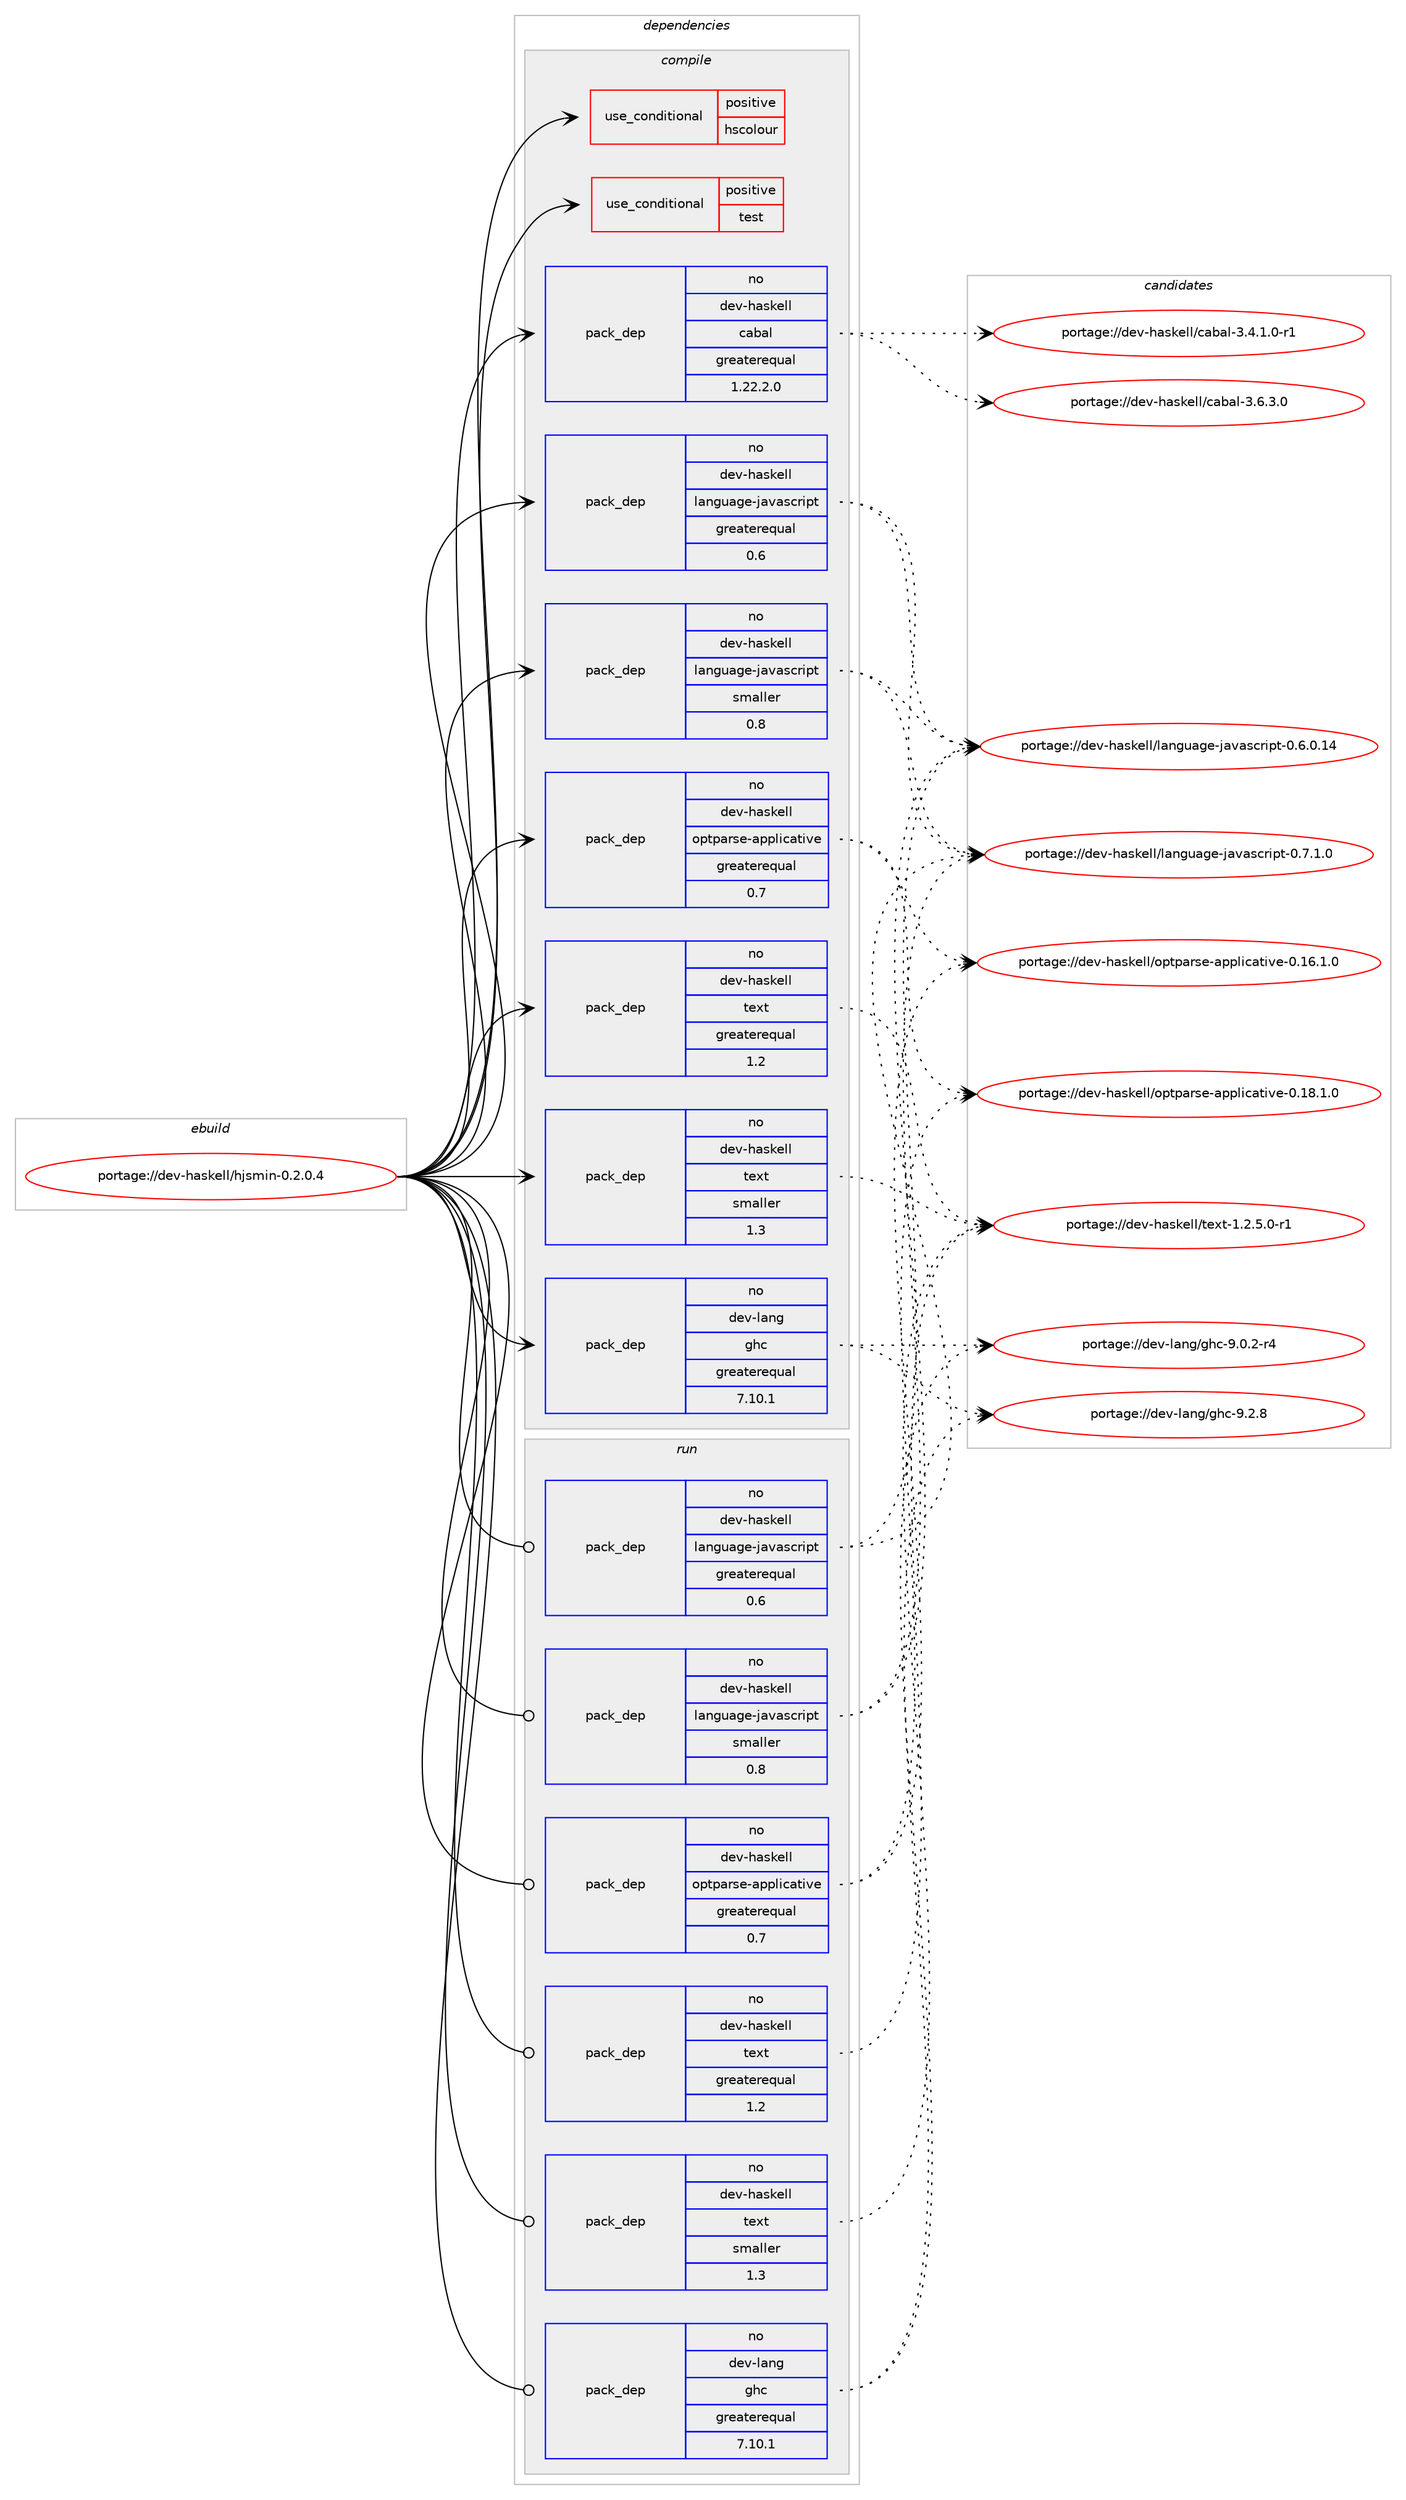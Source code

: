 digraph prolog {

# *************
# Graph options
# *************

newrank=true;
concentrate=true;
compound=true;
graph [rankdir=LR,fontname=Helvetica,fontsize=10,ranksep=1.5];#, ranksep=2.5, nodesep=0.2];
edge  [arrowhead=vee];
node  [fontname=Helvetica,fontsize=10];

# **********
# The ebuild
# **********

subgraph cluster_leftcol {
color=gray;
rank=same;
label=<<i>ebuild</i>>;
id [label="portage://dev-haskell/hjsmin-0.2.0.4", color=red, width=4, href="../dev-haskell/hjsmin-0.2.0.4.svg"];
}

# ****************
# The dependencies
# ****************

subgraph cluster_midcol {
color=gray;
label=<<i>dependencies</i>>;
subgraph cluster_compile {
fillcolor="#eeeeee";
style=filled;
label=<<i>compile</i>>;
subgraph cond19874 {
dependency38108 [label=<<TABLE BORDER="0" CELLBORDER="1" CELLSPACING="0" CELLPADDING="4"><TR><TD ROWSPAN="3" CELLPADDING="10">use_conditional</TD></TR><TR><TD>positive</TD></TR><TR><TD>hscolour</TD></TR></TABLE>>, shape=none, color=red];
# *** BEGIN UNKNOWN DEPENDENCY TYPE (TODO) ***
# dependency38108 -> package_dependency(portage://dev-haskell/hjsmin-0.2.0.4,install,no,dev-haskell,hscolour,none,[,,],[],[])
# *** END UNKNOWN DEPENDENCY TYPE (TODO) ***

}
id:e -> dependency38108:w [weight=20,style="solid",arrowhead="vee"];
subgraph cond19875 {
dependency38109 [label=<<TABLE BORDER="0" CELLBORDER="1" CELLSPACING="0" CELLPADDING="4"><TR><TD ROWSPAN="3" CELLPADDING="10">use_conditional</TD></TR><TR><TD>positive</TD></TR><TR><TD>test</TD></TR></TABLE>>, shape=none, color=red];
# *** BEGIN UNKNOWN DEPENDENCY TYPE (TODO) ***
# dependency38109 -> package_dependency(portage://dev-haskell/hjsmin-0.2.0.4,install,no,dev-haskell,extra,none,[,,],[],[])
# *** END UNKNOWN DEPENDENCY TYPE (TODO) ***

}
id:e -> dependency38109:w [weight=20,style="solid",arrowhead="vee"];
subgraph pack17271 {
dependency38110 [label=<<TABLE BORDER="0" CELLBORDER="1" CELLSPACING="0" CELLPADDING="4" WIDTH="220"><TR><TD ROWSPAN="6" CELLPADDING="30">pack_dep</TD></TR><TR><TD WIDTH="110">no</TD></TR><TR><TD>dev-haskell</TD></TR><TR><TD>cabal</TD></TR><TR><TD>greaterequal</TD></TR><TR><TD>1.22.2.0</TD></TR></TABLE>>, shape=none, color=blue];
}
id:e -> dependency38110:w [weight=20,style="solid",arrowhead="vee"];
subgraph pack17272 {
dependency38111 [label=<<TABLE BORDER="0" CELLBORDER="1" CELLSPACING="0" CELLPADDING="4" WIDTH="220"><TR><TD ROWSPAN="6" CELLPADDING="30">pack_dep</TD></TR><TR><TD WIDTH="110">no</TD></TR><TR><TD>dev-haskell</TD></TR><TR><TD>language-javascript</TD></TR><TR><TD>greaterequal</TD></TR><TR><TD>0.6</TD></TR></TABLE>>, shape=none, color=blue];
}
id:e -> dependency38111:w [weight=20,style="solid",arrowhead="vee"];
subgraph pack17273 {
dependency38112 [label=<<TABLE BORDER="0" CELLBORDER="1" CELLSPACING="0" CELLPADDING="4" WIDTH="220"><TR><TD ROWSPAN="6" CELLPADDING="30">pack_dep</TD></TR><TR><TD WIDTH="110">no</TD></TR><TR><TD>dev-haskell</TD></TR><TR><TD>language-javascript</TD></TR><TR><TD>smaller</TD></TR><TR><TD>0.8</TD></TR></TABLE>>, shape=none, color=blue];
}
id:e -> dependency38112:w [weight=20,style="solid",arrowhead="vee"];
subgraph pack17274 {
dependency38113 [label=<<TABLE BORDER="0" CELLBORDER="1" CELLSPACING="0" CELLPADDING="4" WIDTH="220"><TR><TD ROWSPAN="6" CELLPADDING="30">pack_dep</TD></TR><TR><TD WIDTH="110">no</TD></TR><TR><TD>dev-haskell</TD></TR><TR><TD>optparse-applicative</TD></TR><TR><TD>greaterequal</TD></TR><TR><TD>0.7</TD></TR></TABLE>>, shape=none, color=blue];
}
id:e -> dependency38113:w [weight=20,style="solid",arrowhead="vee"];
subgraph pack17275 {
dependency38114 [label=<<TABLE BORDER="0" CELLBORDER="1" CELLSPACING="0" CELLPADDING="4" WIDTH="220"><TR><TD ROWSPAN="6" CELLPADDING="30">pack_dep</TD></TR><TR><TD WIDTH="110">no</TD></TR><TR><TD>dev-haskell</TD></TR><TR><TD>text</TD></TR><TR><TD>greaterequal</TD></TR><TR><TD>1.2</TD></TR></TABLE>>, shape=none, color=blue];
}
id:e -> dependency38114:w [weight=20,style="solid",arrowhead="vee"];
subgraph pack17276 {
dependency38115 [label=<<TABLE BORDER="0" CELLBORDER="1" CELLSPACING="0" CELLPADDING="4" WIDTH="220"><TR><TD ROWSPAN="6" CELLPADDING="30">pack_dep</TD></TR><TR><TD WIDTH="110">no</TD></TR><TR><TD>dev-haskell</TD></TR><TR><TD>text</TD></TR><TR><TD>smaller</TD></TR><TR><TD>1.3</TD></TR></TABLE>>, shape=none, color=blue];
}
id:e -> dependency38115:w [weight=20,style="solid",arrowhead="vee"];
subgraph pack17277 {
dependency38116 [label=<<TABLE BORDER="0" CELLBORDER="1" CELLSPACING="0" CELLPADDING="4" WIDTH="220"><TR><TD ROWSPAN="6" CELLPADDING="30">pack_dep</TD></TR><TR><TD WIDTH="110">no</TD></TR><TR><TD>dev-lang</TD></TR><TR><TD>ghc</TD></TR><TR><TD>greaterequal</TD></TR><TR><TD>7.10.1</TD></TR></TABLE>>, shape=none, color=blue];
}
id:e -> dependency38116:w [weight=20,style="solid",arrowhead="vee"];
}
subgraph cluster_compileandrun {
fillcolor="#eeeeee";
style=filled;
label=<<i>compile and run</i>>;
}
subgraph cluster_run {
fillcolor="#eeeeee";
style=filled;
label=<<i>run</i>>;
subgraph pack17278 {
dependency38117 [label=<<TABLE BORDER="0" CELLBORDER="1" CELLSPACING="0" CELLPADDING="4" WIDTH="220"><TR><TD ROWSPAN="6" CELLPADDING="30">pack_dep</TD></TR><TR><TD WIDTH="110">no</TD></TR><TR><TD>dev-haskell</TD></TR><TR><TD>language-javascript</TD></TR><TR><TD>greaterequal</TD></TR><TR><TD>0.6</TD></TR></TABLE>>, shape=none, color=blue];
}
id:e -> dependency38117:w [weight=20,style="solid",arrowhead="odot"];
subgraph pack17279 {
dependency38118 [label=<<TABLE BORDER="0" CELLBORDER="1" CELLSPACING="0" CELLPADDING="4" WIDTH="220"><TR><TD ROWSPAN="6" CELLPADDING="30">pack_dep</TD></TR><TR><TD WIDTH="110">no</TD></TR><TR><TD>dev-haskell</TD></TR><TR><TD>language-javascript</TD></TR><TR><TD>smaller</TD></TR><TR><TD>0.8</TD></TR></TABLE>>, shape=none, color=blue];
}
id:e -> dependency38118:w [weight=20,style="solid",arrowhead="odot"];
subgraph pack17280 {
dependency38119 [label=<<TABLE BORDER="0" CELLBORDER="1" CELLSPACING="0" CELLPADDING="4" WIDTH="220"><TR><TD ROWSPAN="6" CELLPADDING="30">pack_dep</TD></TR><TR><TD WIDTH="110">no</TD></TR><TR><TD>dev-haskell</TD></TR><TR><TD>optparse-applicative</TD></TR><TR><TD>greaterequal</TD></TR><TR><TD>0.7</TD></TR></TABLE>>, shape=none, color=blue];
}
id:e -> dependency38119:w [weight=20,style="solid",arrowhead="odot"];
subgraph pack17281 {
dependency38120 [label=<<TABLE BORDER="0" CELLBORDER="1" CELLSPACING="0" CELLPADDING="4" WIDTH="220"><TR><TD ROWSPAN="6" CELLPADDING="30">pack_dep</TD></TR><TR><TD WIDTH="110">no</TD></TR><TR><TD>dev-haskell</TD></TR><TR><TD>text</TD></TR><TR><TD>greaterequal</TD></TR><TR><TD>1.2</TD></TR></TABLE>>, shape=none, color=blue];
}
id:e -> dependency38120:w [weight=20,style="solid",arrowhead="odot"];
subgraph pack17282 {
dependency38121 [label=<<TABLE BORDER="0" CELLBORDER="1" CELLSPACING="0" CELLPADDING="4" WIDTH="220"><TR><TD ROWSPAN="6" CELLPADDING="30">pack_dep</TD></TR><TR><TD WIDTH="110">no</TD></TR><TR><TD>dev-haskell</TD></TR><TR><TD>text</TD></TR><TR><TD>smaller</TD></TR><TR><TD>1.3</TD></TR></TABLE>>, shape=none, color=blue];
}
id:e -> dependency38121:w [weight=20,style="solid",arrowhead="odot"];
subgraph pack17283 {
dependency38122 [label=<<TABLE BORDER="0" CELLBORDER="1" CELLSPACING="0" CELLPADDING="4" WIDTH="220"><TR><TD ROWSPAN="6" CELLPADDING="30">pack_dep</TD></TR><TR><TD WIDTH="110">no</TD></TR><TR><TD>dev-lang</TD></TR><TR><TD>ghc</TD></TR><TR><TD>greaterequal</TD></TR><TR><TD>7.10.1</TD></TR></TABLE>>, shape=none, color=blue];
}
id:e -> dependency38122:w [weight=20,style="solid",arrowhead="odot"];
# *** BEGIN UNKNOWN DEPENDENCY TYPE (TODO) ***
# id -> package_dependency(portage://dev-haskell/hjsmin-0.2.0.4,run,no,dev-lang,ghc,none,[,,],any_same_slot,[use(optenable(profile),none)])
# *** END UNKNOWN DEPENDENCY TYPE (TODO) ***

}
}

# **************
# The candidates
# **************

subgraph cluster_choices {
rank=same;
color=gray;
label=<<i>candidates</i>>;

subgraph choice17271 {
color=black;
nodesep=1;
choice1001011184510497115107101108108479997989710845514652464946484511449 [label="portage://dev-haskell/cabal-3.4.1.0-r1", color=red, width=4,href="../dev-haskell/cabal-3.4.1.0-r1.svg"];
choice100101118451049711510710110810847999798971084551465446514648 [label="portage://dev-haskell/cabal-3.6.3.0", color=red, width=4,href="../dev-haskell/cabal-3.6.3.0.svg"];
dependency38110:e -> choice1001011184510497115107101108108479997989710845514652464946484511449:w [style=dotted,weight="100"];
dependency38110:e -> choice100101118451049711510710110810847999798971084551465446514648:w [style=dotted,weight="100"];
}
subgraph choice17272 {
color=black;
nodesep=1;
choice100101118451049711510710110810847108971101031179710310145106971189711599114105112116454846544648464952 [label="portage://dev-haskell/language-javascript-0.6.0.14", color=red, width=4,href="../dev-haskell/language-javascript-0.6.0.14.svg"];
choice1001011184510497115107101108108471089711010311797103101451069711897115991141051121164548465546494648 [label="portage://dev-haskell/language-javascript-0.7.1.0", color=red, width=4,href="../dev-haskell/language-javascript-0.7.1.0.svg"];
dependency38111:e -> choice100101118451049711510710110810847108971101031179710310145106971189711599114105112116454846544648464952:w [style=dotted,weight="100"];
dependency38111:e -> choice1001011184510497115107101108108471089711010311797103101451069711897115991141051121164548465546494648:w [style=dotted,weight="100"];
}
subgraph choice17273 {
color=black;
nodesep=1;
choice100101118451049711510710110810847108971101031179710310145106971189711599114105112116454846544648464952 [label="portage://dev-haskell/language-javascript-0.6.0.14", color=red, width=4,href="../dev-haskell/language-javascript-0.6.0.14.svg"];
choice1001011184510497115107101108108471089711010311797103101451069711897115991141051121164548465546494648 [label="portage://dev-haskell/language-javascript-0.7.1.0", color=red, width=4,href="../dev-haskell/language-javascript-0.7.1.0.svg"];
dependency38112:e -> choice100101118451049711510710110810847108971101031179710310145106971189711599114105112116454846544648464952:w [style=dotted,weight="100"];
dependency38112:e -> choice1001011184510497115107101108108471089711010311797103101451069711897115991141051121164548465546494648:w [style=dotted,weight="100"];
}
subgraph choice17274 {
color=black;
nodesep=1;
choice1001011184510497115107101108108471111121161129711411510145971121121081059997116105118101454846495446494648 [label="portage://dev-haskell/optparse-applicative-0.16.1.0", color=red, width=4,href="../dev-haskell/optparse-applicative-0.16.1.0.svg"];
choice1001011184510497115107101108108471111121161129711411510145971121121081059997116105118101454846495646494648 [label="portage://dev-haskell/optparse-applicative-0.18.1.0", color=red, width=4,href="../dev-haskell/optparse-applicative-0.18.1.0.svg"];
dependency38113:e -> choice1001011184510497115107101108108471111121161129711411510145971121121081059997116105118101454846495446494648:w [style=dotted,weight="100"];
dependency38113:e -> choice1001011184510497115107101108108471111121161129711411510145971121121081059997116105118101454846495646494648:w [style=dotted,weight="100"];
}
subgraph choice17275 {
color=black;
nodesep=1;
choice10010111845104971151071011081084711610112011645494650465346484511449 [label="portage://dev-haskell/text-1.2.5.0-r1", color=red, width=4,href="../dev-haskell/text-1.2.5.0-r1.svg"];
dependency38114:e -> choice10010111845104971151071011081084711610112011645494650465346484511449:w [style=dotted,weight="100"];
}
subgraph choice17276 {
color=black;
nodesep=1;
choice10010111845104971151071011081084711610112011645494650465346484511449 [label="portage://dev-haskell/text-1.2.5.0-r1", color=red, width=4,href="../dev-haskell/text-1.2.5.0-r1.svg"];
dependency38115:e -> choice10010111845104971151071011081084711610112011645494650465346484511449:w [style=dotted,weight="100"];
}
subgraph choice17277 {
color=black;
nodesep=1;
choice100101118451089711010347103104994557464846504511452 [label="portage://dev-lang/ghc-9.0.2-r4", color=red, width=4,href="../dev-lang/ghc-9.0.2-r4.svg"];
choice10010111845108971101034710310499455746504656 [label="portage://dev-lang/ghc-9.2.8", color=red, width=4,href="../dev-lang/ghc-9.2.8.svg"];
dependency38116:e -> choice100101118451089711010347103104994557464846504511452:w [style=dotted,weight="100"];
dependency38116:e -> choice10010111845108971101034710310499455746504656:w [style=dotted,weight="100"];
}
subgraph choice17278 {
color=black;
nodesep=1;
choice100101118451049711510710110810847108971101031179710310145106971189711599114105112116454846544648464952 [label="portage://dev-haskell/language-javascript-0.6.0.14", color=red, width=4,href="../dev-haskell/language-javascript-0.6.0.14.svg"];
choice1001011184510497115107101108108471089711010311797103101451069711897115991141051121164548465546494648 [label="portage://dev-haskell/language-javascript-0.7.1.0", color=red, width=4,href="../dev-haskell/language-javascript-0.7.1.0.svg"];
dependency38117:e -> choice100101118451049711510710110810847108971101031179710310145106971189711599114105112116454846544648464952:w [style=dotted,weight="100"];
dependency38117:e -> choice1001011184510497115107101108108471089711010311797103101451069711897115991141051121164548465546494648:w [style=dotted,weight="100"];
}
subgraph choice17279 {
color=black;
nodesep=1;
choice100101118451049711510710110810847108971101031179710310145106971189711599114105112116454846544648464952 [label="portage://dev-haskell/language-javascript-0.6.0.14", color=red, width=4,href="../dev-haskell/language-javascript-0.6.0.14.svg"];
choice1001011184510497115107101108108471089711010311797103101451069711897115991141051121164548465546494648 [label="portage://dev-haskell/language-javascript-0.7.1.0", color=red, width=4,href="../dev-haskell/language-javascript-0.7.1.0.svg"];
dependency38118:e -> choice100101118451049711510710110810847108971101031179710310145106971189711599114105112116454846544648464952:w [style=dotted,weight="100"];
dependency38118:e -> choice1001011184510497115107101108108471089711010311797103101451069711897115991141051121164548465546494648:w [style=dotted,weight="100"];
}
subgraph choice17280 {
color=black;
nodesep=1;
choice1001011184510497115107101108108471111121161129711411510145971121121081059997116105118101454846495446494648 [label="portage://dev-haskell/optparse-applicative-0.16.1.0", color=red, width=4,href="../dev-haskell/optparse-applicative-0.16.1.0.svg"];
choice1001011184510497115107101108108471111121161129711411510145971121121081059997116105118101454846495646494648 [label="portage://dev-haskell/optparse-applicative-0.18.1.0", color=red, width=4,href="../dev-haskell/optparse-applicative-0.18.1.0.svg"];
dependency38119:e -> choice1001011184510497115107101108108471111121161129711411510145971121121081059997116105118101454846495446494648:w [style=dotted,weight="100"];
dependency38119:e -> choice1001011184510497115107101108108471111121161129711411510145971121121081059997116105118101454846495646494648:w [style=dotted,weight="100"];
}
subgraph choice17281 {
color=black;
nodesep=1;
choice10010111845104971151071011081084711610112011645494650465346484511449 [label="portage://dev-haskell/text-1.2.5.0-r1", color=red, width=4,href="../dev-haskell/text-1.2.5.0-r1.svg"];
dependency38120:e -> choice10010111845104971151071011081084711610112011645494650465346484511449:w [style=dotted,weight="100"];
}
subgraph choice17282 {
color=black;
nodesep=1;
choice10010111845104971151071011081084711610112011645494650465346484511449 [label="portage://dev-haskell/text-1.2.5.0-r1", color=red, width=4,href="../dev-haskell/text-1.2.5.0-r1.svg"];
dependency38121:e -> choice10010111845104971151071011081084711610112011645494650465346484511449:w [style=dotted,weight="100"];
}
subgraph choice17283 {
color=black;
nodesep=1;
choice100101118451089711010347103104994557464846504511452 [label="portage://dev-lang/ghc-9.0.2-r4", color=red, width=4,href="../dev-lang/ghc-9.0.2-r4.svg"];
choice10010111845108971101034710310499455746504656 [label="portage://dev-lang/ghc-9.2.8", color=red, width=4,href="../dev-lang/ghc-9.2.8.svg"];
dependency38122:e -> choice100101118451089711010347103104994557464846504511452:w [style=dotted,weight="100"];
dependency38122:e -> choice10010111845108971101034710310499455746504656:w [style=dotted,weight="100"];
}
}

}
